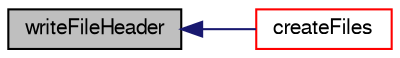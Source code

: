 digraph "writeFileHeader"
{
  bgcolor="transparent";
  edge [fontname="FreeSans",fontsize="10",labelfontname="FreeSans",labelfontsize="10"];
  node [fontname="FreeSans",fontsize="10",shape=record];
  rankdir="LR";
  Node488 [label="writeFileHeader",height=0.2,width=0.4,color="black", fillcolor="grey75", style="filled", fontcolor="black"];
  Node488 -> Node489 [dir="back",color="midnightblue",fontsize="10",style="solid",fontname="FreeSans"];
  Node489 [label="createFiles",height=0.2,width=0.4,color="red",URL="$a26122.html#a2d6c3afdb1f10dce6be9079532be0091",tooltip="Create the output file. "];
}
